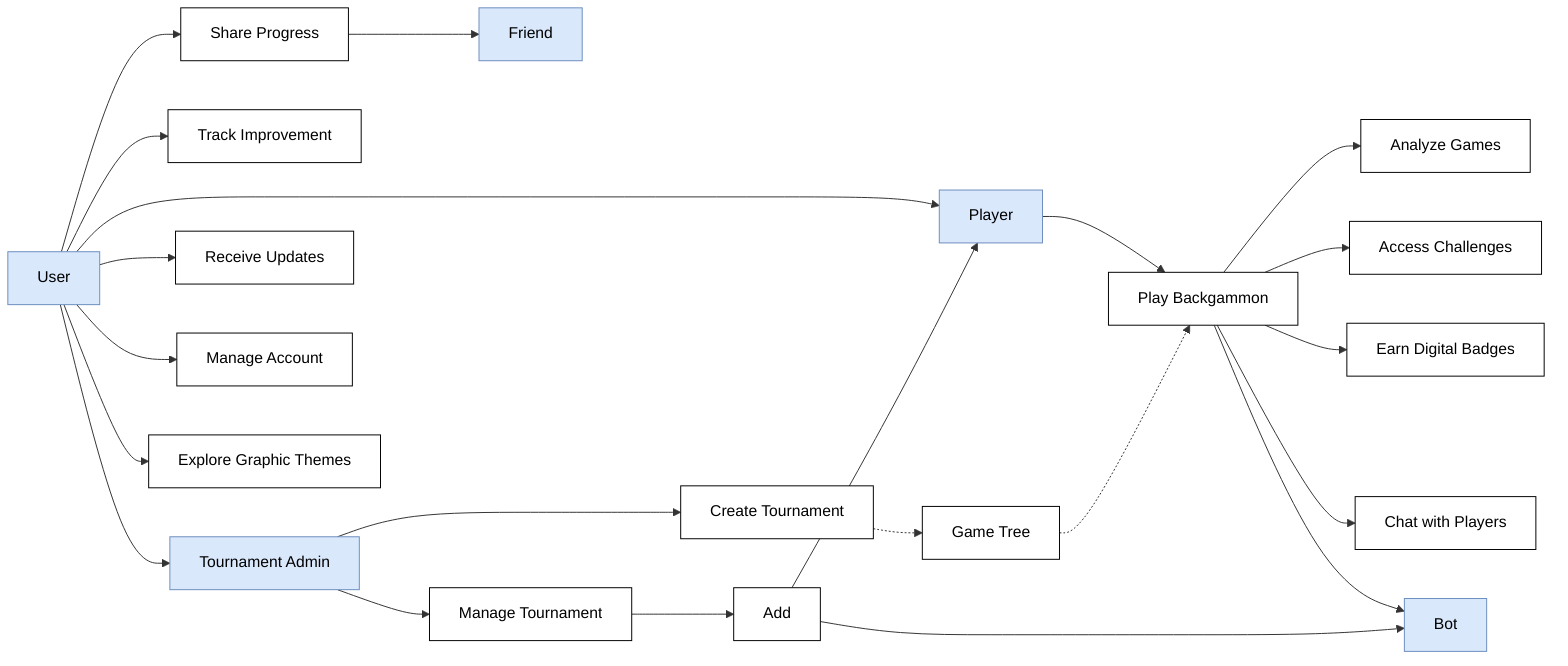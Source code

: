 graph LR
    %% Actors
    TAdmin[Tournament Admin]
    User[User]
    Player[Player]
    Friend[Friend]

    %% Use Cases
    CreateTournament[Create Tournament]
    ManageTournament[Manage Tournament]
    TrackImprovement[Track Improvement]
    ShareProgress[Share Progress]
    ReceiveUpdates[Receive Updates]
    ManageAccount[Manage Account]
    PlayBackgammon[Play Backgammon]
    ChatPlayers[Chat with Players]
    AnalyzeGames[Analyze Games]
    AccessChallenges[Access Challenges]
    EarnBadges[Earn Digital Badges]
    ExploreThemes[Explore Graphic Themes]
    GameTree[Game Tree]

    %% Relationships
    TAdmin --> CreateTournament
    TAdmin --> ManageTournament
    
    User --> TrackImprovement
    User --> ShareProgress
    User --> ReceiveUpdates
    User --> ManageAccount
    User --> ExploreThemes
    User --> Player
    User --> TAdmin

    Player --> PlayBackgammon
    
    ShareProgress --> Friend
    
    %% Include relationships
    GameTree -.-> PlayBackgammon
    PlayBackgammon --> AnalyzeGames
    PlayBackgammon --> AccessChallenges
    PlayBackgammon --> EarnBadges
    PlayBackgammon --> ChatPlayers
    PlayBackgammon --> Bot
    CreateTournament -.-> GameTree
    ManageTournament --> Add
    Add --> Bot
    Add --> Player

    %% Styling
    classDef actor fill:#dae8fc,stroke:#6c8ebf,color:#000
    classDef useCase fill:#fff,stroke:#000,color:#000
    
    class TAdmin,User,Player,Friend,Bot,Player actor
    class CreateTournament,Add,ManageTournament,TrackImprovement,ShareProgress,ReceiveUpdates,ManageAccount,PlayBackgammon,ChatPlayers,AnalyzeGames,AccessChallenges,EarnBadges,ExploreThemes,GameTree useCase